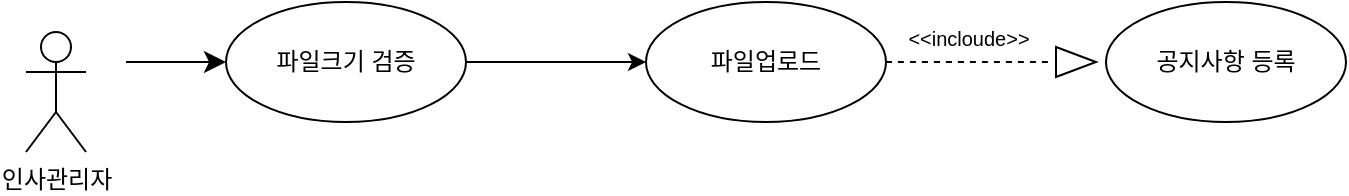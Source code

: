 <mxfile version="26.0.16">
  <diagram name="페이지-1" id="d2Epo85eHv9juxaTYMy1">
    <mxGraphModel dx="712" dy="421" grid="0" gridSize="10" guides="1" tooltips="1" connect="1" arrows="1" fold="1" page="0" pageScale="1" pageWidth="827" pageHeight="1169" math="0" shadow="0">
      <root>
        <mxCell id="0" />
        <mxCell id="1" parent="0" />
        <mxCell id="mg8hBVAunWKH7427BzLp-2" value="파일업로드" style="ellipse;whiteSpace=wrap;html=1;" parent="1" vertex="1">
          <mxGeometry x="340" y="660" width="120" height="60" as="geometry" />
        </mxCell>
        <mxCell id="mg8hBVAunWKH7427BzLp-3" value="공지사항 등록" style="ellipse;whiteSpace=wrap;html=1;" parent="1" vertex="1">
          <mxGeometry x="570" y="660" width="120" height="60" as="geometry" />
        </mxCell>
        <mxCell id="mg8hBVAunWKH7427BzLp-4" style="entryX=0;entryY=0.5;entryDx=0;entryDy=0;" parent="1" target="mg8hBVAunWKH7427BzLp-2" edge="1">
          <mxGeometry relative="1" as="geometry">
            <mxPoint x="250" y="690" as="sourcePoint" />
          </mxGeometry>
        </mxCell>
        <mxCell id="mg8hBVAunWKH7427BzLp-5" value="인사관리자" style="shape=umlActor;verticalLabelPosition=bottom;verticalAlign=top;html=1;outlineConnect=0;" parent="1" vertex="1">
          <mxGeometry x="30" y="675" width="30" height="60" as="geometry" />
        </mxCell>
        <mxCell id="mg8hBVAunWKH7427BzLp-6" value="" style="endArrow=none;dashed=1;html=1;rounded=0;fontSize=12;startSize=8;endSize=8;curved=1;exitX=1;exitY=0.5;exitDx=0;exitDy=0;" parent="1" source="mg8hBVAunWKH7427BzLp-2" edge="1">
          <mxGeometry width="50" height="50" relative="1" as="geometry">
            <mxPoint x="454" y="650" as="sourcePoint" />
            <mxPoint x="543" y="690" as="targetPoint" />
          </mxGeometry>
        </mxCell>
        <mxCell id="mg8hBVAunWKH7427BzLp-7" value="&lt;font style=&quot;font-size: 10px; font-weight: normal;&quot;&gt;&amp;lt;&amp;lt;incloude&amp;gt;&amp;gt;&lt;/font&gt;" style="text;strokeColor=none;fillColor=none;html=1;fontSize=24;fontStyle=1;verticalAlign=middle;align=center;" parent="1" vertex="1">
          <mxGeometry x="468" y="665.5" width="66" height="17" as="geometry" />
        </mxCell>
        <mxCell id="mg8hBVAunWKH7427BzLp-8" value="" style="triangle;whiteSpace=wrap;html=1;" parent="1" vertex="1">
          <mxGeometry x="545" y="682.5" width="20" height="15" as="geometry" />
        </mxCell>
        <mxCell id="mg8hBVAunWKH7427BzLp-9" value="파일크기 검증" style="ellipse;whiteSpace=wrap;html=1;" parent="1" vertex="1">
          <mxGeometry x="130" y="660" width="120" height="60" as="geometry" />
        </mxCell>
        <mxCell id="mg8hBVAunWKH7427BzLp-10" value="" style="endArrow=classic;html=1;rounded=0;fontSize=12;startSize=8;endSize=8;curved=1;entryX=0;entryY=0.5;entryDx=0;entryDy=0;" parent="1" target="mg8hBVAunWKH7427BzLp-9" edge="1">
          <mxGeometry width="50" height="50" relative="1" as="geometry">
            <mxPoint x="80" y="690" as="sourcePoint" />
            <mxPoint x="170" y="710" as="targetPoint" />
          </mxGeometry>
        </mxCell>
      </root>
    </mxGraphModel>
  </diagram>
</mxfile>
